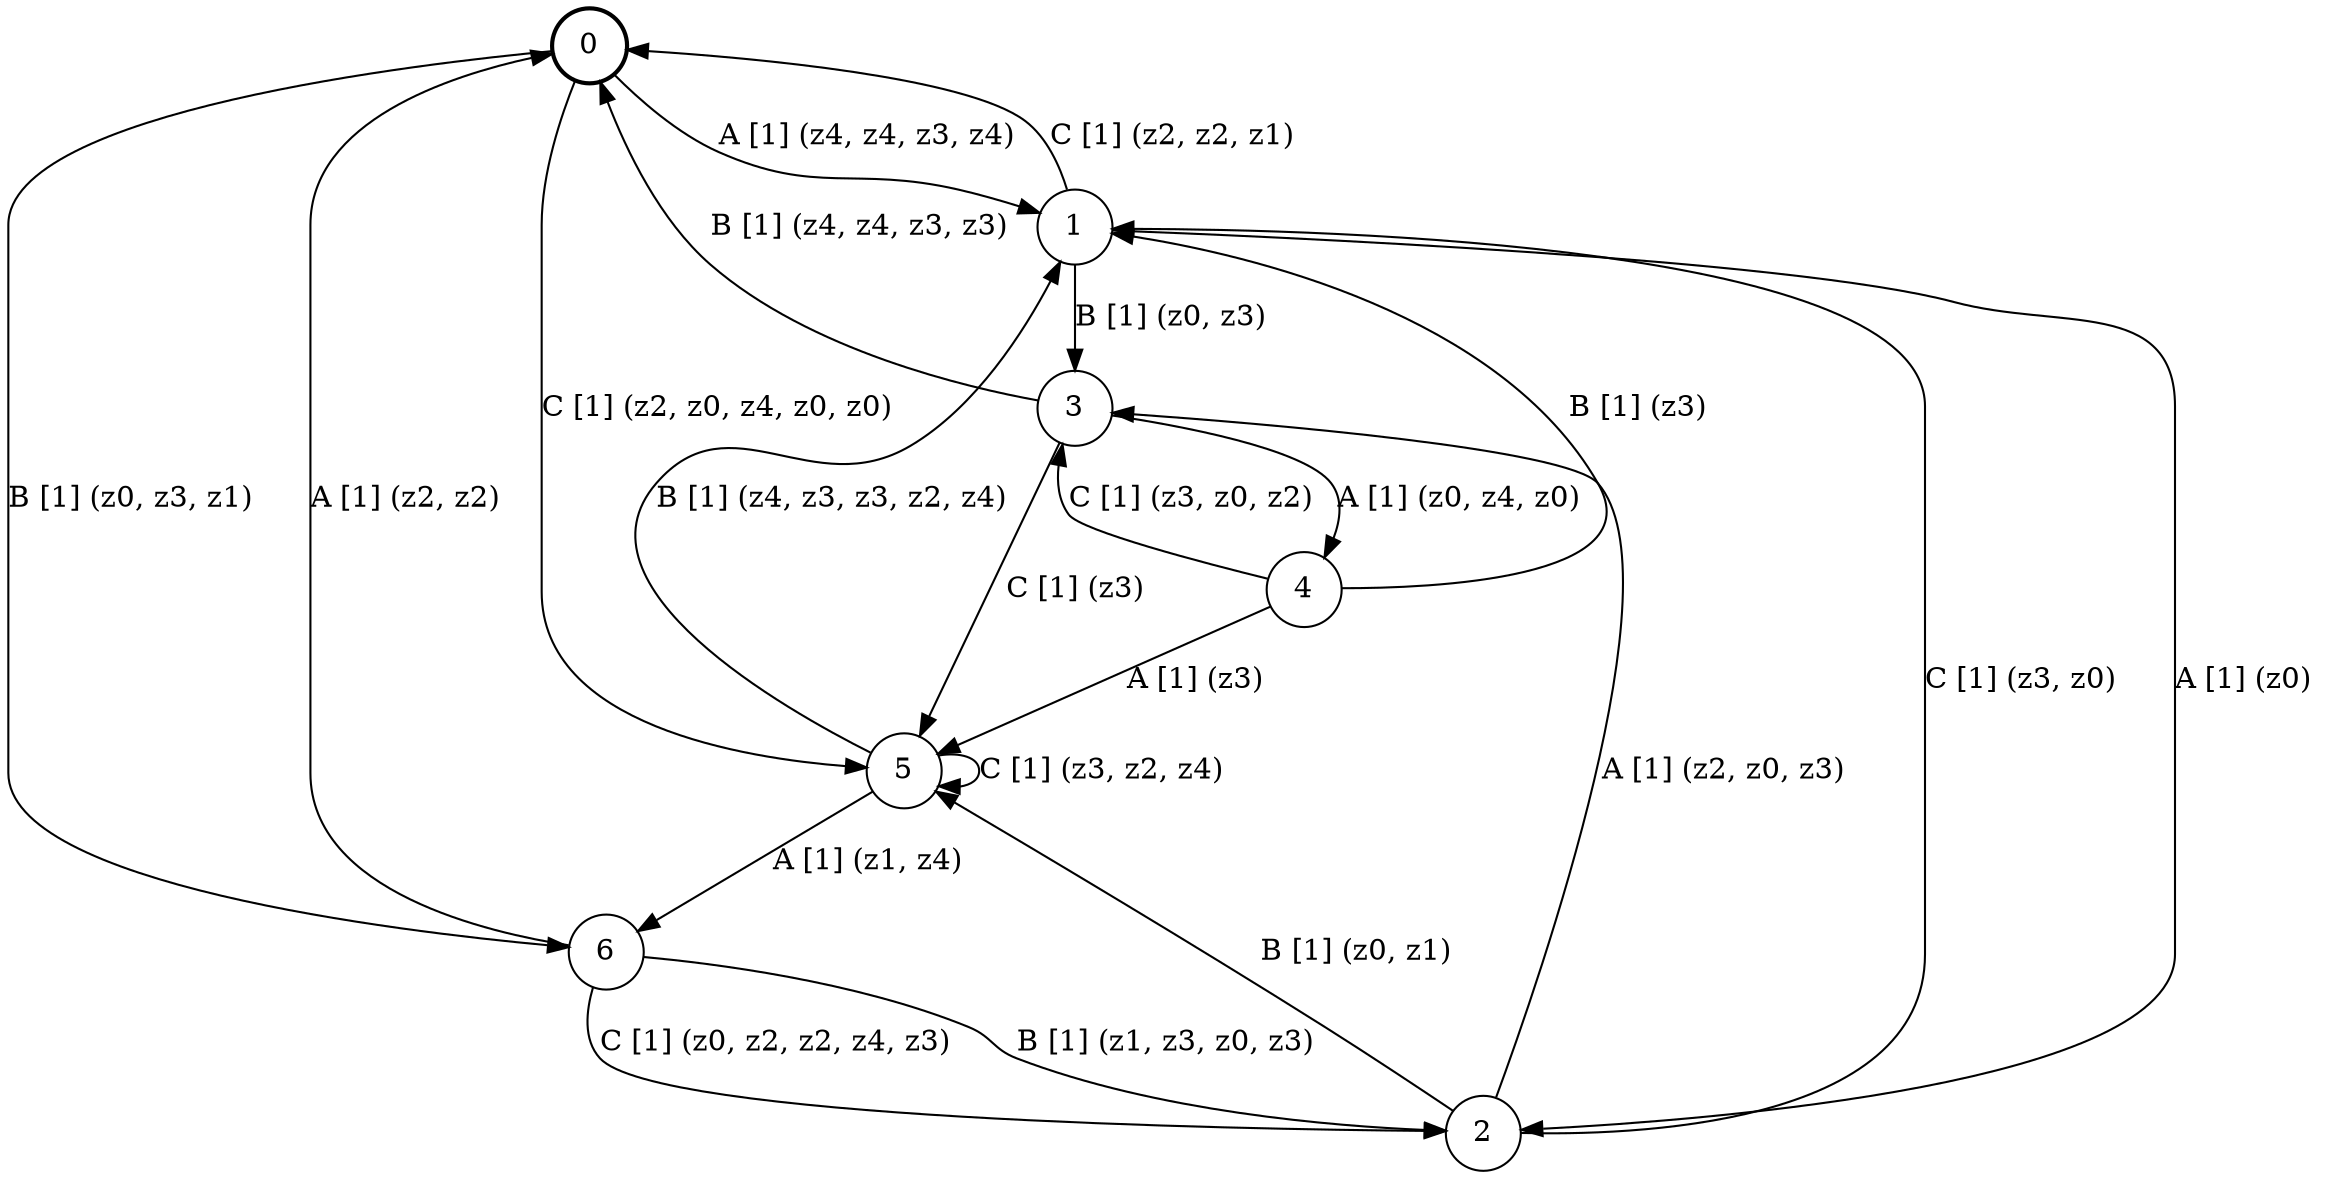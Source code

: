# generated file, don't try to modify
# command: dot -Tpng <filename> > tree.png
digraph Automaton {
    node [shape = circle];
    0 [style = "bold"];
    0 -> 1 [label = "A [1] (z4, z4, z3, z4) "];
    0 -> 6 [label = "B [1] (z0, z3, z1) "];
    0 -> 5 [label = "C [1] (z2, z0, z4, z0, z0) "];
    1 -> 2 [label = "A [1] (z0) "];
    1 -> 3 [label = "B [1] (z0, z3) "];
    1 -> 0 [label = "C [1] (z2, z2, z1) "];
    2 -> 3 [label = "A [1] (z2, z0, z3) "];
    2 -> 5 [label = "B [1] (z0, z1) "];
    2 -> 1 [label = "C [1] (z3, z0) "];
    3 -> 4 [label = "A [1] (z0, z4, z0) "];
    3 -> 0 [label = "B [1] (z4, z4, z3, z3) "];
    3 -> 5 [label = "C [1] (z3) "];
    4 -> 5 [label = "A [1] (z3) "];
    4 -> 1 [label = "B [1] (z3) "];
    4 -> 3 [label = "C [1] (z3, z0, z2) "];
    5 -> 6 [label = "A [1] (z1, z4) "];
    5 -> 1 [label = "B [1] (z4, z3, z3, z2, z4) "];
    5 -> 5 [label = "C [1] (z3, z2, z4) "];
    6 -> 0 [label = "A [1] (z2, z2) "];
    6 -> 2 [label = "B [1] (z1, z3, z0, z3) "];
    6 -> 2 [label = "C [1] (z0, z2, z2, z4, z3) "];
}
